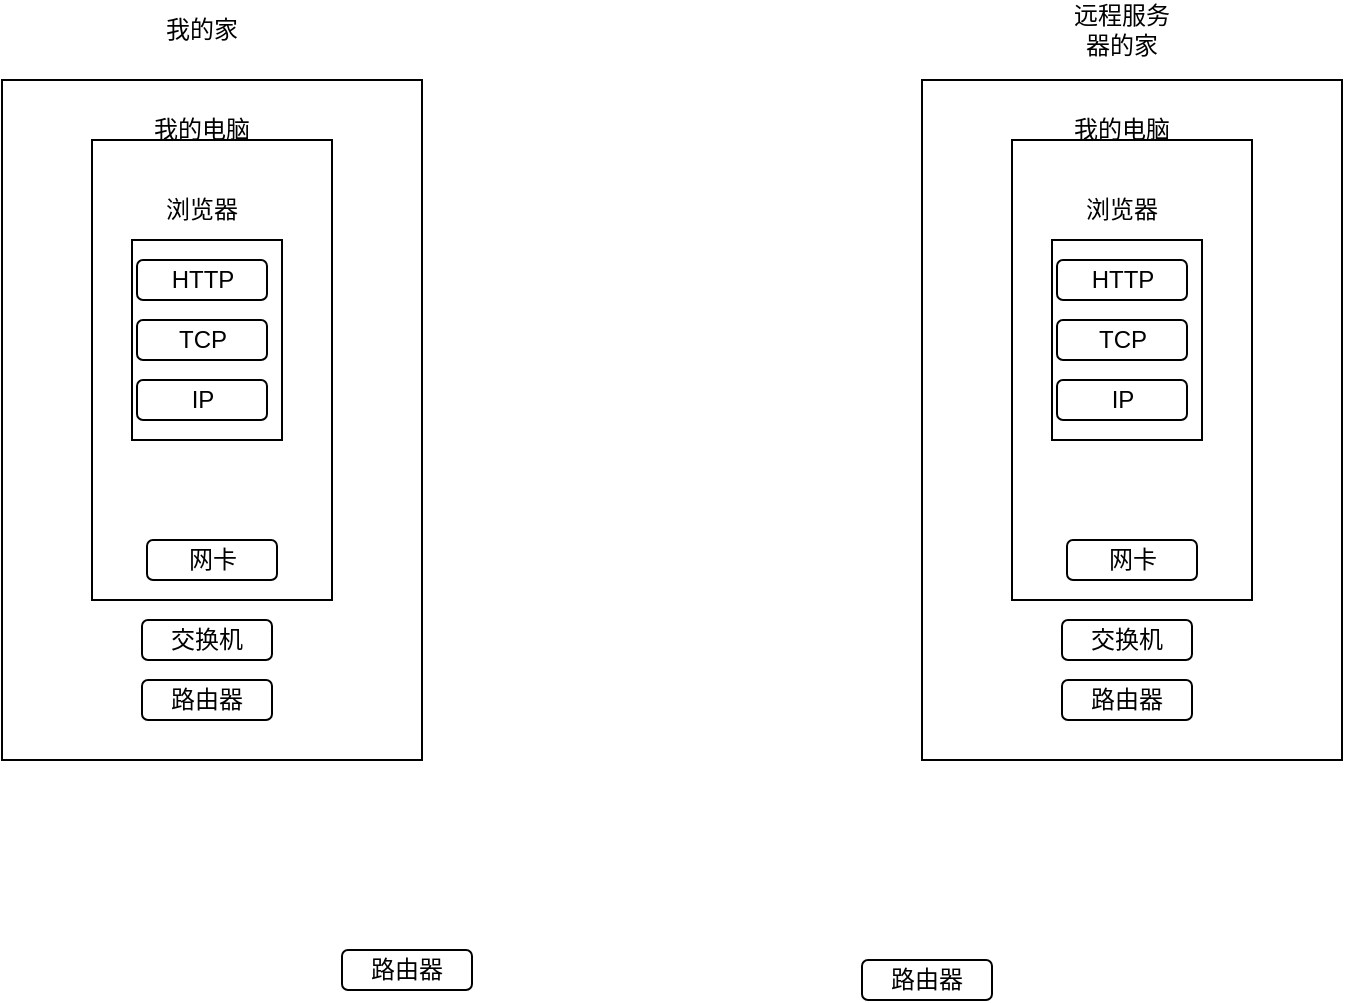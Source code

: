 <mxfile version="22.1.18" type="github">
  <diagram name="第 1 页" id="tCEN-EMykmEuA1S0QrHA">
    <mxGraphModel dx="1168" dy="709" grid="1" gridSize="10" guides="1" tooltips="1" connect="1" arrows="1" fold="1" page="1" pageScale="1" pageWidth="827" pageHeight="1169" math="0" shadow="0">
      <root>
        <mxCell id="0" />
        <mxCell id="1" parent="0" />
        <mxCell id="90NsGv2DsGGxObtIHxqt-1" value="" style="rounded=0;whiteSpace=wrap;html=1;" parent="1" vertex="1">
          <mxGeometry x="60" y="150" width="210" height="340" as="geometry" />
        </mxCell>
        <mxCell id="90NsGv2DsGGxObtIHxqt-5" value="我的家" style="text;strokeColor=none;align=center;fillColor=none;html=1;verticalAlign=middle;whiteSpace=wrap;rounded=0;" parent="1" vertex="1">
          <mxGeometry x="130" y="110" width="60" height="30" as="geometry" />
        </mxCell>
        <mxCell id="90NsGv2DsGGxObtIHxqt-6" value="" style="rounded=0;whiteSpace=wrap;html=1;" parent="1" vertex="1">
          <mxGeometry x="105" y="180" width="120" height="230" as="geometry" />
        </mxCell>
        <mxCell id="90NsGv2DsGGxObtIHxqt-8" value="我的电脑&lt;br&gt;" style="text;strokeColor=none;align=center;fillColor=none;html=1;verticalAlign=middle;whiteSpace=wrap;rounded=0;" parent="1" vertex="1">
          <mxGeometry x="130" y="160" width="60" height="30" as="geometry" />
        </mxCell>
        <mxCell id="90NsGv2DsGGxObtIHxqt-10" value="浏览器" style="text;strokeColor=none;align=center;fillColor=none;html=1;verticalAlign=middle;whiteSpace=wrap;rounded=0;" parent="1" vertex="1">
          <mxGeometry x="130" y="200" width="60" height="30" as="geometry" />
        </mxCell>
        <mxCell id="his3Pki_2V8lXUBrsiuB-1" value="" style="rounded=0;whiteSpace=wrap;html=1;" vertex="1" parent="1">
          <mxGeometry x="125" y="230" width="75" height="100" as="geometry" />
        </mxCell>
        <mxCell id="his3Pki_2V8lXUBrsiuB-3" value="HTTP" style="rounded=1;whiteSpace=wrap;html=1;" vertex="1" parent="1">
          <mxGeometry x="127.5" y="240" width="65" height="20" as="geometry" />
        </mxCell>
        <mxCell id="his3Pki_2V8lXUBrsiuB-6" value="TCP" style="rounded=1;whiteSpace=wrap;html=1;" vertex="1" parent="1">
          <mxGeometry x="127.5" y="270" width="65" height="20" as="geometry" />
        </mxCell>
        <mxCell id="his3Pki_2V8lXUBrsiuB-7" value="IP" style="rounded=1;whiteSpace=wrap;html=1;" vertex="1" parent="1">
          <mxGeometry x="127.5" y="300" width="65" height="20" as="geometry" />
        </mxCell>
        <mxCell id="his3Pki_2V8lXUBrsiuB-8" value="网卡" style="rounded=1;whiteSpace=wrap;html=1;" vertex="1" parent="1">
          <mxGeometry x="132.5" y="380" width="65" height="20" as="geometry" />
        </mxCell>
        <mxCell id="his3Pki_2V8lXUBrsiuB-9" value="交换机" style="rounded=1;whiteSpace=wrap;html=1;" vertex="1" parent="1">
          <mxGeometry x="130" y="420" width="65" height="20" as="geometry" />
        </mxCell>
        <mxCell id="his3Pki_2V8lXUBrsiuB-10" value="路由器" style="rounded=1;whiteSpace=wrap;html=1;" vertex="1" parent="1">
          <mxGeometry x="130" y="450" width="65" height="20" as="geometry" />
        </mxCell>
        <mxCell id="his3Pki_2V8lXUBrsiuB-13" value="路由器" style="rounded=1;whiteSpace=wrap;html=1;" vertex="1" parent="1">
          <mxGeometry x="490" y="590" width="65" height="20" as="geometry" />
        </mxCell>
        <mxCell id="his3Pki_2V8lXUBrsiuB-14" value="路由器" style="rounded=1;whiteSpace=wrap;html=1;" vertex="1" parent="1">
          <mxGeometry x="230" y="585" width="65" height="20" as="geometry" />
        </mxCell>
        <mxCell id="his3Pki_2V8lXUBrsiuB-16" value="" style="rounded=0;whiteSpace=wrap;html=1;" vertex="1" parent="1">
          <mxGeometry x="520" y="150" width="210" height="340" as="geometry" />
        </mxCell>
        <mxCell id="his3Pki_2V8lXUBrsiuB-17" value="远程服务器的家" style="text;strokeColor=none;align=center;fillColor=none;html=1;verticalAlign=middle;whiteSpace=wrap;rounded=0;" vertex="1" parent="1">
          <mxGeometry x="590" y="110" width="60" height="30" as="geometry" />
        </mxCell>
        <mxCell id="his3Pki_2V8lXUBrsiuB-18" value="" style="rounded=0;whiteSpace=wrap;html=1;" vertex="1" parent="1">
          <mxGeometry x="565" y="180" width="120" height="230" as="geometry" />
        </mxCell>
        <mxCell id="his3Pki_2V8lXUBrsiuB-19" value="我的电脑&lt;br&gt;" style="text;strokeColor=none;align=center;fillColor=none;html=1;verticalAlign=middle;whiteSpace=wrap;rounded=0;" vertex="1" parent="1">
          <mxGeometry x="590" y="160" width="60" height="30" as="geometry" />
        </mxCell>
        <mxCell id="his3Pki_2V8lXUBrsiuB-20" value="浏览器" style="text;strokeColor=none;align=center;fillColor=none;html=1;verticalAlign=middle;whiteSpace=wrap;rounded=0;" vertex="1" parent="1">
          <mxGeometry x="590" y="200" width="60" height="30" as="geometry" />
        </mxCell>
        <mxCell id="his3Pki_2V8lXUBrsiuB-21" value="" style="rounded=0;whiteSpace=wrap;html=1;" vertex="1" parent="1">
          <mxGeometry x="585" y="230" width="75" height="100" as="geometry" />
        </mxCell>
        <mxCell id="his3Pki_2V8lXUBrsiuB-22" value="HTTP" style="rounded=1;whiteSpace=wrap;html=1;" vertex="1" parent="1">
          <mxGeometry x="587.5" y="240" width="65" height="20" as="geometry" />
        </mxCell>
        <mxCell id="his3Pki_2V8lXUBrsiuB-23" value="TCP" style="rounded=1;whiteSpace=wrap;html=1;" vertex="1" parent="1">
          <mxGeometry x="587.5" y="270" width="65" height="20" as="geometry" />
        </mxCell>
        <mxCell id="his3Pki_2V8lXUBrsiuB-24" value="IP" style="rounded=1;whiteSpace=wrap;html=1;" vertex="1" parent="1">
          <mxGeometry x="587.5" y="300" width="65" height="20" as="geometry" />
        </mxCell>
        <mxCell id="his3Pki_2V8lXUBrsiuB-25" value="网卡" style="rounded=1;whiteSpace=wrap;html=1;" vertex="1" parent="1">
          <mxGeometry x="592.5" y="380" width="65" height="20" as="geometry" />
        </mxCell>
        <mxCell id="his3Pki_2V8lXUBrsiuB-26" value="交换机" style="rounded=1;whiteSpace=wrap;html=1;" vertex="1" parent="1">
          <mxGeometry x="590" y="420" width="65" height="20" as="geometry" />
        </mxCell>
        <mxCell id="his3Pki_2V8lXUBrsiuB-27" value="路由器" style="rounded=1;whiteSpace=wrap;html=1;" vertex="1" parent="1">
          <mxGeometry x="590" y="450" width="65" height="20" as="geometry" />
        </mxCell>
      </root>
    </mxGraphModel>
  </diagram>
</mxfile>
